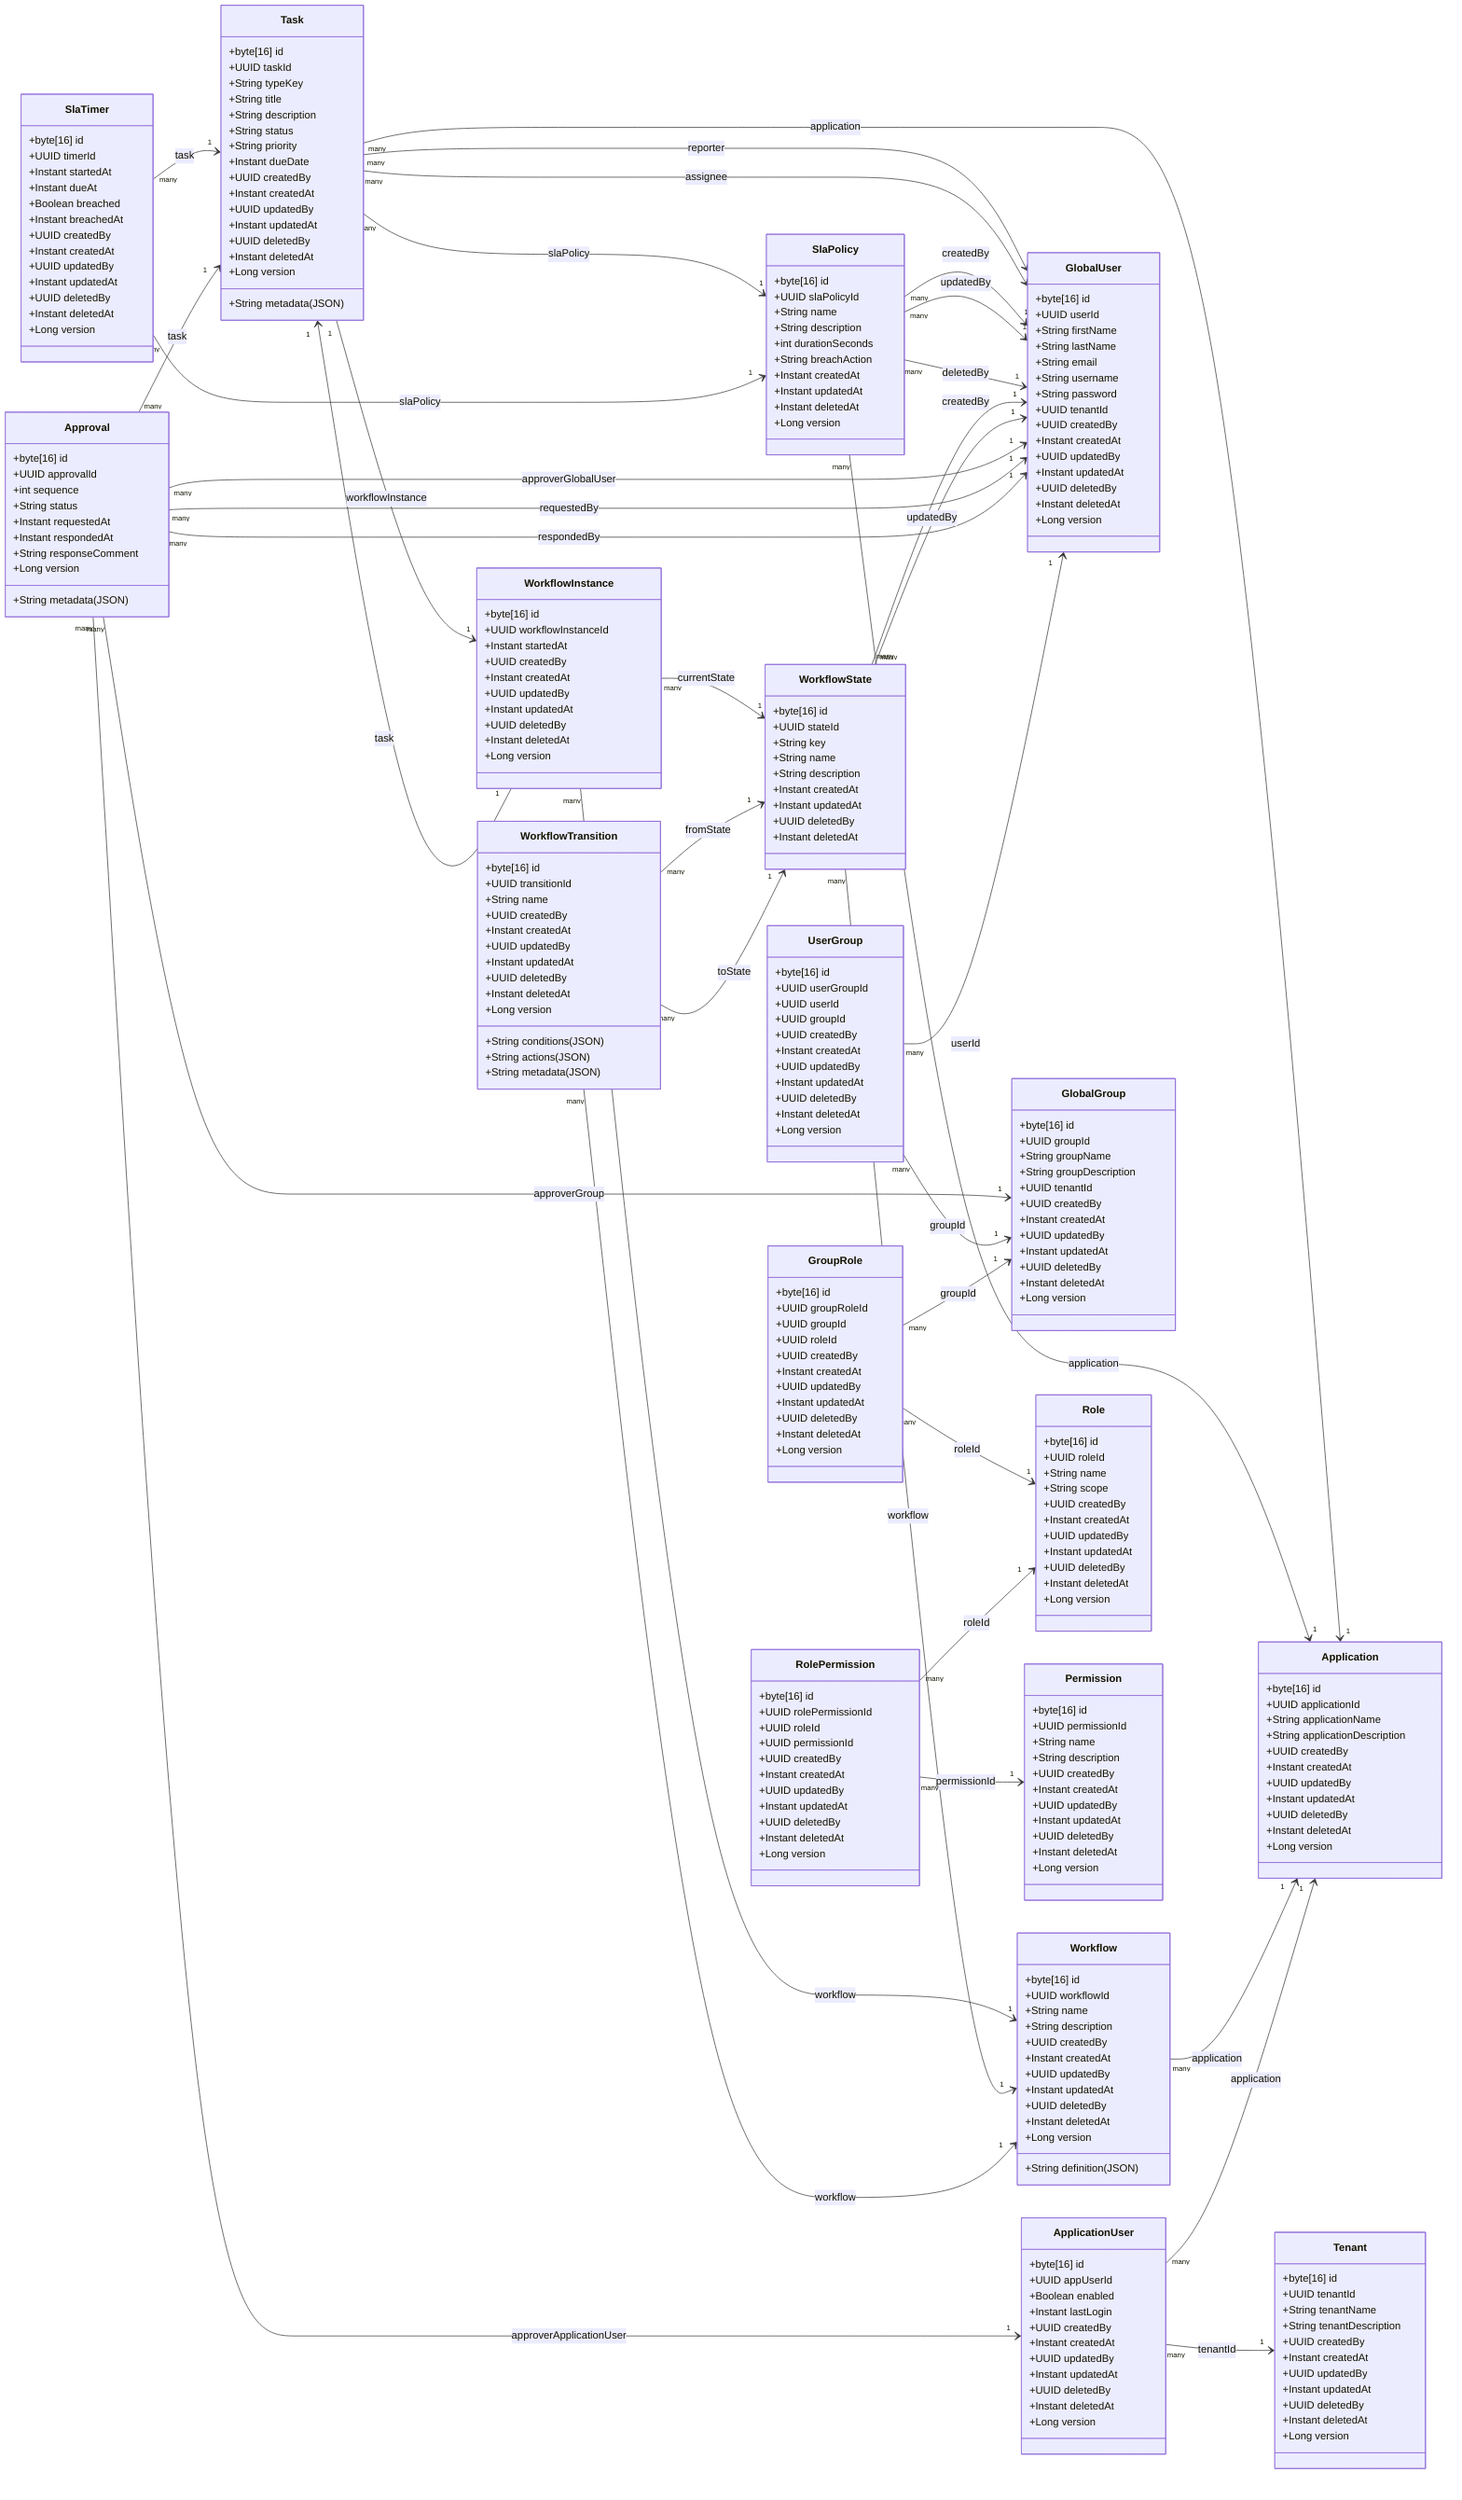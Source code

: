 %% TMS Domain Models - Mermaid Class Diagram
%% Generated on 2025-10-22

classDiagram
    direction LR

    class Task {
        +byte[16] id
        +UUID taskId
        +String typeKey
        +String title
        +String description
        +String status
        +String priority
        +Instant dueDate
        +String metadata (JSON)
        +UUID createdBy
        +Instant createdAt
        +UUID updatedBy
        +Instant updatedAt
        +UUID deletedBy
        +Instant deletedAt
        +Long version
    }

    class SlaPolicy {
        +byte[16] id
        +UUID slaPolicyId
        +String name
        +String description
        +int durationSeconds
        +String breachAction
        +Instant createdAt
        +Instant updatedAt
        +Instant deletedAt
        +Long version
    }

    class SlaTimer {
        +byte[16] id
        +UUID timerId
        +Instant startedAt
        +Instant dueAt
        +Boolean breached
        +Instant breachedAt
        +UUID createdBy
        +Instant createdAt
        +UUID updatedBy
        +Instant updatedAt
        +UUID deletedBy
        +Instant deletedAt
        +Long version
    }

    class Workflow {
        +byte[16] id
        +UUID workflowId
        +String name
        +String description
        +String definition (JSON)
        +UUID createdBy
        +Instant createdAt
        +UUID updatedBy
        +Instant updatedAt
        +UUID deletedBy
        +Instant deletedAt
        +Long version
    }

    class WorkflowInstance {
        +byte[16] id
        +UUID workflowInstanceId
        +Instant startedAt
        +UUID createdBy
        +Instant createdAt
        +UUID updatedBy
        +Instant updatedAt
        +UUID deletedBy
        +Instant deletedAt
        +Long version
    }

    class WorkflowState {
        +byte[16] id
        +UUID stateId
        +String key
        +String name
        +String description
        +Instant createdAt
        +Instant updatedAt
        +UUID deletedBy
        +Instant deletedAt
    }

    class WorkflowTransition {
        +byte[16] id
        +UUID transitionId
        +String name
        +String conditions (JSON)
        +String actions (JSON)
        +String metadata (JSON)
        +UUID createdBy
        +Instant createdAt
        +UUID updatedBy
        +Instant updatedAt
        +UUID deletedBy
        +Instant deletedAt
        +Long version
    }

    class Approval {
        +byte[16] id
        +UUID approvalId
        +int sequence
        +String status
        +Instant requestedAt
        +Instant respondedAt
        +String responseComment
        +String metadata (JSON)
        +Long version
    }

%% IAM and shared core models (with key fields)
    class Application {
        +byte[16] id
        +UUID applicationId
        +String applicationName
        +String applicationDescription
        +UUID createdBy
        +Instant createdAt
        +UUID updatedBy
        +Instant updatedAt
        +UUID deletedBy
        +Instant deletedAt
        +Long version
    }

    class Tenant {
        +byte[16] id
        +UUID tenantId
        +String tenantName
        +String tenantDescription
        +UUID createdBy
        +Instant createdAt
        +UUID updatedBy
        +Instant updatedAt
        +UUID deletedBy
        +Instant deletedAt
        +Long version
    }

    class GlobalUser {
        +byte[16] id
        +UUID userId
        +String firstName
        +String lastName
        +String email
        +String username
        +String password
        +UUID tenantId
        +UUID createdBy
        +Instant createdAt
        +UUID updatedBy
        +Instant updatedAt
        +UUID deletedBy
        +Instant deletedAt
        +Long version
    }

    class GlobalGroup {
        +byte[16] id
        +UUID groupId
        +String groupName
        +String groupDescription
        +UUID tenantId
        +UUID createdBy
        +Instant createdAt
        +UUID updatedBy
        +Instant updatedAt
        +UUID deletedBy
        +Instant deletedAt
        +Long version
    }

    class ApplicationUser {
        +byte[16] id
        +UUID appUserId
        +Boolean enabled
        +Instant lastLogin
        +UUID createdBy
        +Instant createdAt
        +UUID updatedBy
        +Instant updatedAt
        +UUID deletedBy
        +Instant deletedAt
        +Long version
    }

    class UserGroup {
        +byte[16] id
        +UUID userGroupId
        +UUID userId
        +UUID groupId
        +UUID createdBy
        +Instant createdAt
        +UUID updatedBy
        +Instant updatedAt
        +UUID deletedBy
        +Instant deletedAt
        +Long version
    }

    class GroupRole {
        +byte[16] id
        +UUID groupRoleId
        +UUID groupId
        +UUID roleId
        +UUID createdBy
        +Instant createdAt
        +UUID updatedBy
        +Instant updatedAt
        +UUID deletedBy
        +Instant deletedAt
        +Long version
    }

    class Role {
        +byte[16] id
        +UUID roleId
        +String name
        +String scope
        +UUID createdBy
        +Instant createdAt
        +UUID updatedBy
        +Instant updatedAt
        +UUID deletedBy
        +Instant deletedAt
        +Long version
    }

    class Permission {
        +byte[16] id
        +UUID permissionId
        +String name
        +String description
        +UUID createdBy
        +Instant createdAt
        +UUID updatedBy
        +Instant updatedAt
        +UUID deletedBy
        +Instant deletedAt
        +Long version
    }

    class RolePermission {
        +byte[16] id
        +UUID rolePermissionId
        +UUID roleId
        +UUID permissionId
        +UUID createdBy
        +Instant createdAt
        +UUID updatedBy
        +Instant updatedAt
        +UUID deletedBy
        +Instant deletedAt
        +Long version
    }

%% Relationships
    Task "many" --> "1" Application : application
    Task "many" --> "1" GlobalUser : reporter
    Task "many" --> "1" GlobalUser : assignee
    Task "many" --> "1" SlaPolicy : slaPolicy
    Task "1" --> "1" WorkflowInstance : workflowInstance

    SlaPolicy "many" --> "1" Application : application
    SlaPolicy "many" --> "1" GlobalUser : createdBy
    SlaPolicy "many" --> "1" GlobalUser : updatedBy
    SlaPolicy "many" --> "1" GlobalUser : deletedBy

    SlaTimer "many" --> "1" Task : task
    SlaTimer "many" --> "1" SlaPolicy : slaPolicy

    Workflow "many" --> "1" Application : application
    WorkflowInstance "many" --> "1" Workflow : workflow
    WorkflowInstance "1" --> "1" Task : task
    WorkflowInstance "many" --> "1" WorkflowState : currentState

    WorkflowState "many" --> "1" Workflow : workflow
    WorkflowState "many" --> "1" GlobalUser : createdBy
    WorkflowState "many" --> "1" GlobalUser : updatedBy

    WorkflowTransition "many" --> "1" Workflow : workflow
    WorkflowTransition "many" --> "1" WorkflowState : fromState
    WorkflowTransition "many" --> "1" WorkflowState : toState

    Approval "many" --> "1" Task : task
    Approval "many" --> "1" GlobalUser : approverGlobalUser
    Approval "many" --> "1" ApplicationUser : approverApplicationUser
    Approval "many" --> "1" GlobalGroup : approverGroup
    Approval "many" --> "1" GlobalUser : requestedBy
    Approval "many" --> "1" GlobalUser : respondedBy

%% IAM relationships
    ApplicationUser "many" --> "1" Application : application
    ApplicationUser "many" --> "1" Tenant : tenantId

    UserGroup "many" --> "1" GlobalUser : userId
    UserGroup "many" --> "1" GlobalGroup : groupId

    GroupRole "many" --> "1" GlobalGroup : groupId
    GroupRole "many" --> "1" Role : roleId

    RolePermission "many" --> "1" Role : roleId
    RolePermission "many" --> "1" Permission : permissionId